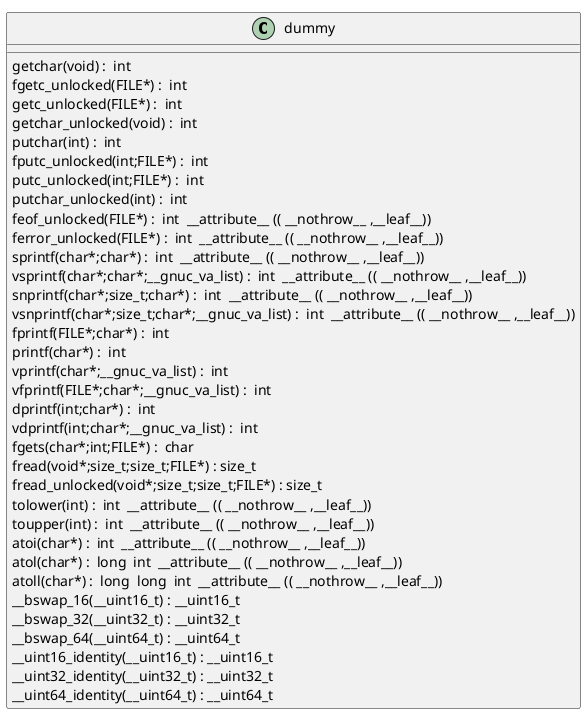 @startuml
!pragma layout smetana
class dummy {
getchar(void) :  int  [[[./../.././qc/ssl/ssl_ciph.c.html#742]]]
fgetc_unlocked(FILE*) :  int  [[[./../.././qc/ssl/ssl_ciph.c.html#751]]]
getc_unlocked(FILE*) :  int  [[[./../.././qc/ssl/ssl_ciph.c.html#761]]]
getchar_unlocked(void) :  int  [[[./../.././qc/ssl/ssl_ciph.c.html#768]]]
putchar(int) :  int  [[[./../.././qc/ssl/ssl_ciph.c.html#777]]]
fputc_unlocked(int;FILE*) :  int  [[[./../.././qc/ssl/ssl_ciph.c.html#786]]]
putc_unlocked(int;FILE*) :  int  [[[./../.././qc/ssl/ssl_ciph.c.html#796]]]
putchar_unlocked(int) :  int  [[[./../.././qc/ssl/ssl_ciph.c.html#803]]]
feof_unlocked(FILE*) :  int  __attribute__ (( __nothrow__ ,__leaf__)) [[[./../.././qc/ssl/ssl_ciph.c.html#809]]]
ferror_unlocked(FILE*) :  int  __attribute__ (( __nothrow__ ,__leaf__)) [[[./../.././qc/ssl/ssl_ciph.c.html#816]]]
sprintf(char*;char*) :  int  __attribute__ (( __nothrow__ ,__leaf__)) [[[./../.././qc/ssl/ssl_ciph.c.html#835]]]
vsprintf(char*;char*;__gnuc_va_list) :  int  __attribute__ (( __nothrow__ ,__leaf__)) [[[./../.././qc/ssl/ssl_ciph.c.html#848]]]
snprintf(char*;size_t;char*) :  int  __attribute__ (( __nothrow__ ,__leaf__)) [[[./../.././qc/ssl/ssl_ciph.c.html#867]]]
vsnprintf(char*;size_t;char*;__gnuc_va_list) :  int  __attribute__ (( __nothrow__ ,__leaf__)) [[[./../.././qc/ssl/ssl_ciph.c.html#881]]]
fprintf(FILE*;char*) :  int  [[[./../.././qc/ssl/ssl_ciph.c.html#902]]]
printf(char*) :  int  [[[./../.././qc/ssl/ssl_ciph.c.html#909]]]
vprintf(char*;__gnuc_va_list) :  int  [[[./../.././qc/ssl/ssl_ciph.c.html#921]]]
vfprintf(FILE*;char*;__gnuc_va_list) :  int  [[[./../.././qc/ssl/ssl_ciph.c.html#931]]]
dprintf(int;char*) :  int  [[[./../.././qc/ssl/ssl_ciph.c.html#946]]]
vdprintf(int;char*;__gnuc_va_list) :  int  [[[./../.././qc/ssl/ssl_ciph.c.html#957]]]
fgets(char*;int;FILE*) :  char  [[[./../.././qc/ssl/ssl_ciph.c.html#976]]]
fread(void*;size_t;size_t;FILE*) : size_t [[[./../.././qc/ssl/ssl_ciph.c.html#1002]]]
fread_unlocked(void*;size_t;size_t;FILE*) : size_t [[[./../.././qc/ssl/ssl_ciph.c.html#1029]]]
tolower(int) :  int  __attribute__ (( __nothrow__ ,__leaf__)) [[[./../.././qc/ssl/ssl_ciph.c.html#1147]]]
toupper(int) :  int  __attribute__ (( __nothrow__ ,__leaf__)) [[[./../.././qc/ssl/ssl_ciph.c.html#1153]]]
atoi(char*) :  int  __attribute__ (( __nothrow__ ,__leaf__)) [[[./../.././qc/ssl/ssl_ciph.c.html#1509]]]
atol(char*) :  long  int  __attribute__ (( __nothrow__ ,__leaf__)) [[[./../.././qc/ssl/ssl_ciph.c.html#1514]]]
atoll(char*) :  long  long  int  __attribute__ (( __nothrow__ ,__leaf__)) [[[./../.././qc/ssl/ssl_ciph.c.html#1521]]]
__bswap_16(__uint16_t) : __uint16_t [[[./../.././qc/ssl/ssl_ciph.c.html#1662]]]
__bswap_32(__uint32_t) : __uint32_t [[[./../.././qc/ssl/ssl_ciph.c.html#1677]]]
__bswap_64(__uint64_t) : __uint64_t [[[./../.././qc/ssl/ssl_ciph.c.html#1687]]]
__uint16_identity(__uint16_t) : __uint16_t [[[./../.././qc/ssl/ssl_ciph.c.html#1699]]]
__uint32_identity(__uint32_t) : __uint32_t [[[./../.././qc/ssl/ssl_ciph.c.html#1705]]]
__uint64_identity(__uint64_t) : __uint64_t [[[./../.././qc/ssl/ssl_ciph.c.html#1711]]]
} 
@enduml
